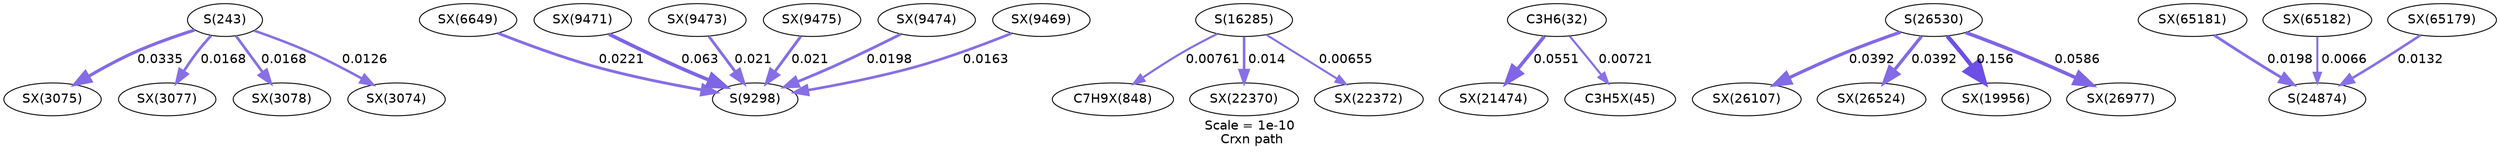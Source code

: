 digraph reaction_paths {
center=1;
s17 -> s89[fontname="Helvetica", style="setlinewidth(3.44)", arrowsize=1.72, color="0.7, 0.534, 0.9"
, label=" 0.0335"];
s17 -> s90[fontname="Helvetica", style="setlinewidth(2.91)", arrowsize=1.46, color="0.7, 0.517, 0.9"
, label=" 0.0168"];
s17 -> s91[fontname="Helvetica", style="setlinewidth(2.91)", arrowsize=1.46, color="0.7, 0.517, 0.9"
, label=" 0.0168"];
s17 -> s88[fontname="Helvetica", style="setlinewidth(2.7)", arrowsize=1.35, color="0.7, 0.513, 0.9"
, label=" 0.0126"];
s102 -> s27[fontname="Helvetica", style="setlinewidth(3.12)", arrowsize=1.56, color="0.7, 0.522, 0.9"
, label=" 0.0221"];
s116 -> s27[fontname="Helvetica", style="setlinewidth(3.91)", arrowsize=1.96, color="0.7, 0.563, 0.9"
, label=" 0.063"];
s117 -> s27[fontname="Helvetica", style="setlinewidth(3.08)", arrowsize=1.54, color="0.7, 0.521, 0.9"
, label=" 0.021"];
s119 -> s27[fontname="Helvetica", style="setlinewidth(3.08)", arrowsize=1.54, color="0.7, 0.521, 0.9"
, label=" 0.021"];
s118 -> s27[fontname="Helvetica", style="setlinewidth(3.04)", arrowsize=1.52, color="0.7, 0.52, 0.9"
, label=" 0.0198"];
s115 -> s27[fontname="Helvetica", style="setlinewidth(2.89)", arrowsize=1.45, color="0.7, 0.516, 0.9"
, label=" 0.0163"];
s28 -> s66[fontname="Helvetica", style="setlinewidth(2.32)", arrowsize=1.16, color="0.7, 0.508, 0.9"
, label=" 0.00761"];
s9 -> s146[fontname="Helvetica", style="setlinewidth(3.81)", arrowsize=1.91, color="0.7, 0.555, 0.9"
, label=" 0.0551"];
s9 -> s45[fontname="Helvetica", style="setlinewidth(2.28)", arrowsize=1.14, color="0.7, 0.507, 0.9"
, label=" 0.00721"];
s28 -> s147[fontname="Helvetica", style="setlinewidth(2.78)", arrowsize=1.39, color="0.7, 0.514, 0.9"
, label=" 0.014"];
s28 -> s148[fontname="Helvetica", style="setlinewidth(2.2)", arrowsize=1.1, color="0.7, 0.507, 0.9"
, label=" 0.00655"];
s33 -> s157[fontname="Helvetica", style="setlinewidth(3.56)", arrowsize=1.78, color="0.7, 0.539, 0.9"
, label=" 0.0392"];
s33 -> s158[fontname="Helvetica", style="setlinewidth(3.55)", arrowsize=1.78, color="0.7, 0.539, 0.9"
, label=" 0.0392"];
s33 -> s145[fontname="Helvetica", style="setlinewidth(4.6)", arrowsize=2.3, color="0.7, 0.656, 0.9"
, label=" 0.156"];
s33 -> s159[fontname="Helvetica", style="setlinewidth(3.86)", arrowsize=1.93, color="0.7, 0.559, 0.9"
, label=" 0.0586"];
s183 -> s31[fontname="Helvetica", style="setlinewidth(3.04)", arrowsize=1.52, color="0.7, 0.52, 0.9"
, label=" 0.0198"];
s184 -> s31[fontname="Helvetica", style="setlinewidth(2.21)", arrowsize=1.1, color="0.7, 0.507, 0.9"
, label=" 0.0066"];
s182 -> s31[fontname="Helvetica", style="setlinewidth(2.73)", arrowsize=1.37, color="0.7, 0.513, 0.9"
, label=" 0.0132"];
s9 [ fontname="Helvetica", label="C3H6(32)"];
s17 [ fontname="Helvetica", label="S(243)"];
s27 [ fontname="Helvetica", label="S(9298)"];
s28 [ fontname="Helvetica", label="S(16285)"];
s31 [ fontname="Helvetica", label="S(24874)"];
s33 [ fontname="Helvetica", label="S(26530)"];
s45 [ fontname="Helvetica", label="C3H5X(45)"];
s66 [ fontname="Helvetica", label="C7H9X(848)"];
s88 [ fontname="Helvetica", label="SX(3074)"];
s89 [ fontname="Helvetica", label="SX(3075)"];
s90 [ fontname="Helvetica", label="SX(3077)"];
s91 [ fontname="Helvetica", label="SX(3078)"];
s102 [ fontname="Helvetica", label="SX(6649)"];
s115 [ fontname="Helvetica", label="SX(9469)"];
s116 [ fontname="Helvetica", label="SX(9471)"];
s117 [ fontname="Helvetica", label="SX(9473)"];
s118 [ fontname="Helvetica", label="SX(9474)"];
s119 [ fontname="Helvetica", label="SX(9475)"];
s145 [ fontname="Helvetica", label="SX(19956)"];
s146 [ fontname="Helvetica", label="SX(21474)"];
s147 [ fontname="Helvetica", label="SX(22370)"];
s148 [ fontname="Helvetica", label="SX(22372)"];
s157 [ fontname="Helvetica", label="SX(26107)"];
s158 [ fontname="Helvetica", label="SX(26524)"];
s159 [ fontname="Helvetica", label="SX(26977)"];
s182 [ fontname="Helvetica", label="SX(65179)"];
s183 [ fontname="Helvetica", label="SX(65181)"];
s184 [ fontname="Helvetica", label="SX(65182)"];
 label = "Scale = 1e-10\l Crxn path";
 fontname = "Helvetica";
}
